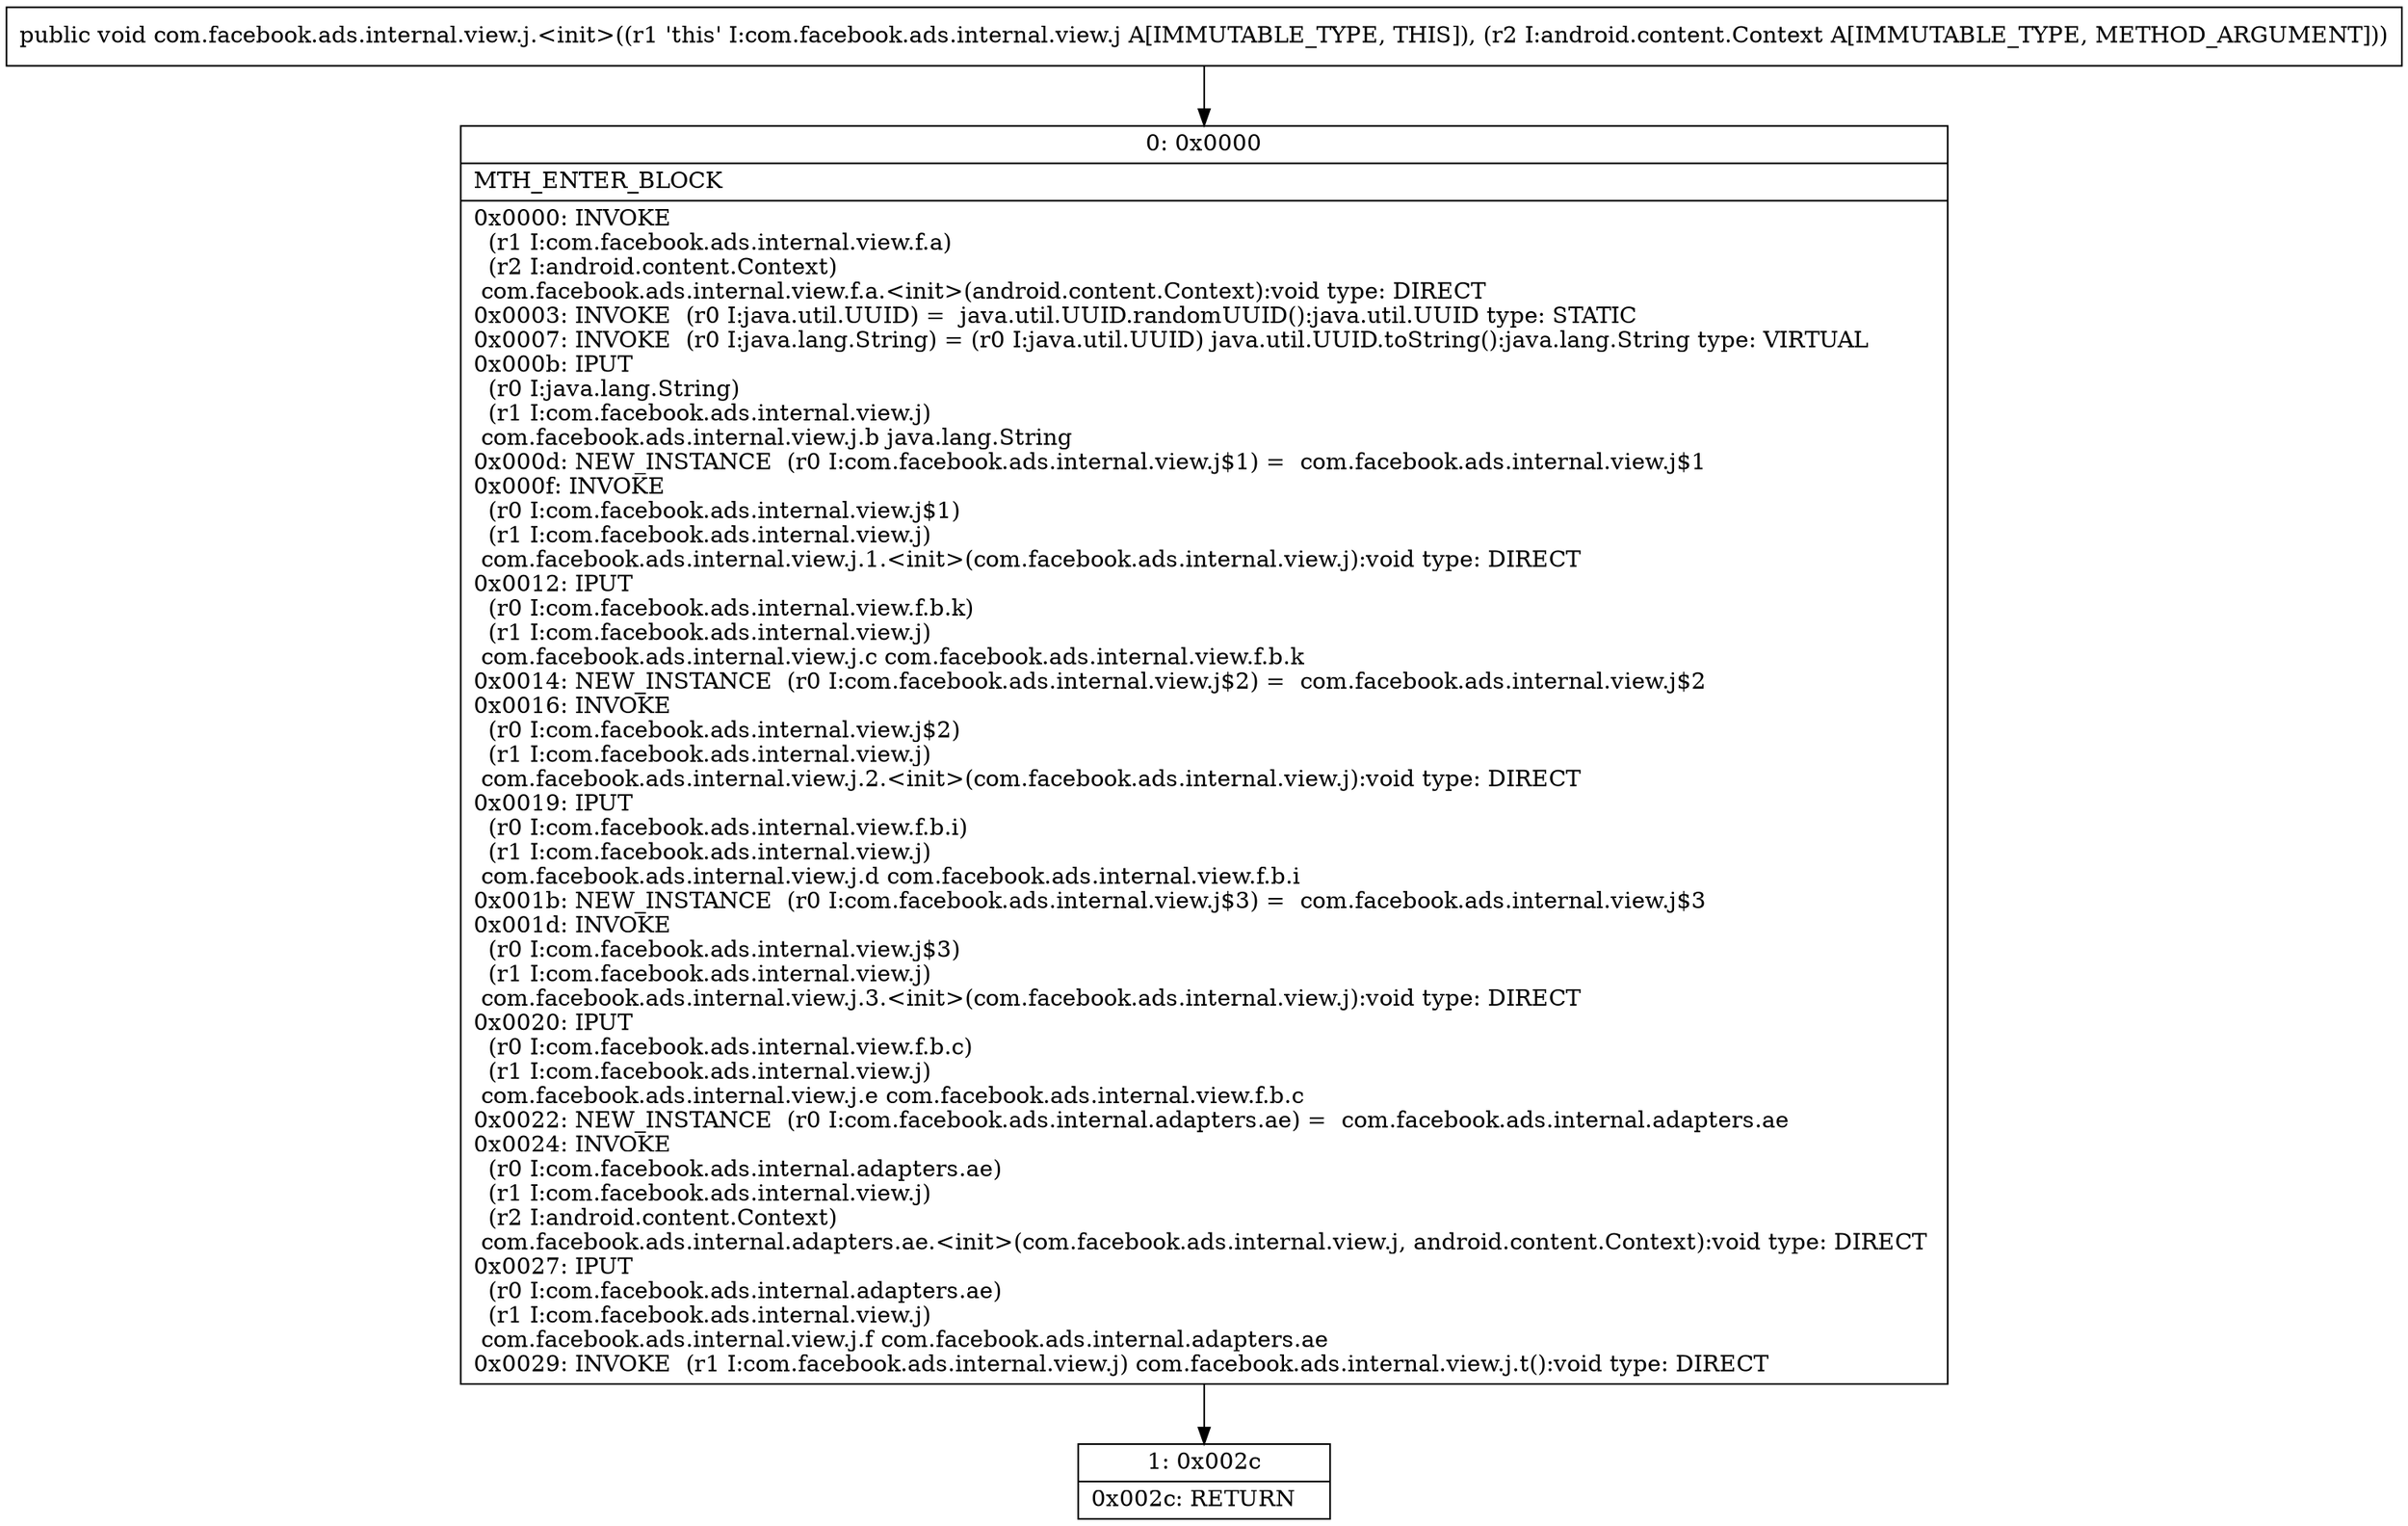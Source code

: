 digraph "CFG forcom.facebook.ads.internal.view.j.\<init\>(Landroid\/content\/Context;)V" {
Node_0 [shape=record,label="{0\:\ 0x0000|MTH_ENTER_BLOCK\l|0x0000: INVOKE  \l  (r1 I:com.facebook.ads.internal.view.f.a)\l  (r2 I:android.content.Context)\l com.facebook.ads.internal.view.f.a.\<init\>(android.content.Context):void type: DIRECT \l0x0003: INVOKE  (r0 I:java.util.UUID) =  java.util.UUID.randomUUID():java.util.UUID type: STATIC \l0x0007: INVOKE  (r0 I:java.lang.String) = (r0 I:java.util.UUID) java.util.UUID.toString():java.lang.String type: VIRTUAL \l0x000b: IPUT  \l  (r0 I:java.lang.String)\l  (r1 I:com.facebook.ads.internal.view.j)\l com.facebook.ads.internal.view.j.b java.lang.String \l0x000d: NEW_INSTANCE  (r0 I:com.facebook.ads.internal.view.j$1) =  com.facebook.ads.internal.view.j$1 \l0x000f: INVOKE  \l  (r0 I:com.facebook.ads.internal.view.j$1)\l  (r1 I:com.facebook.ads.internal.view.j)\l com.facebook.ads.internal.view.j.1.\<init\>(com.facebook.ads.internal.view.j):void type: DIRECT \l0x0012: IPUT  \l  (r0 I:com.facebook.ads.internal.view.f.b.k)\l  (r1 I:com.facebook.ads.internal.view.j)\l com.facebook.ads.internal.view.j.c com.facebook.ads.internal.view.f.b.k \l0x0014: NEW_INSTANCE  (r0 I:com.facebook.ads.internal.view.j$2) =  com.facebook.ads.internal.view.j$2 \l0x0016: INVOKE  \l  (r0 I:com.facebook.ads.internal.view.j$2)\l  (r1 I:com.facebook.ads.internal.view.j)\l com.facebook.ads.internal.view.j.2.\<init\>(com.facebook.ads.internal.view.j):void type: DIRECT \l0x0019: IPUT  \l  (r0 I:com.facebook.ads.internal.view.f.b.i)\l  (r1 I:com.facebook.ads.internal.view.j)\l com.facebook.ads.internal.view.j.d com.facebook.ads.internal.view.f.b.i \l0x001b: NEW_INSTANCE  (r0 I:com.facebook.ads.internal.view.j$3) =  com.facebook.ads.internal.view.j$3 \l0x001d: INVOKE  \l  (r0 I:com.facebook.ads.internal.view.j$3)\l  (r1 I:com.facebook.ads.internal.view.j)\l com.facebook.ads.internal.view.j.3.\<init\>(com.facebook.ads.internal.view.j):void type: DIRECT \l0x0020: IPUT  \l  (r0 I:com.facebook.ads.internal.view.f.b.c)\l  (r1 I:com.facebook.ads.internal.view.j)\l com.facebook.ads.internal.view.j.e com.facebook.ads.internal.view.f.b.c \l0x0022: NEW_INSTANCE  (r0 I:com.facebook.ads.internal.adapters.ae) =  com.facebook.ads.internal.adapters.ae \l0x0024: INVOKE  \l  (r0 I:com.facebook.ads.internal.adapters.ae)\l  (r1 I:com.facebook.ads.internal.view.j)\l  (r2 I:android.content.Context)\l com.facebook.ads.internal.adapters.ae.\<init\>(com.facebook.ads.internal.view.j, android.content.Context):void type: DIRECT \l0x0027: IPUT  \l  (r0 I:com.facebook.ads.internal.adapters.ae)\l  (r1 I:com.facebook.ads.internal.view.j)\l com.facebook.ads.internal.view.j.f com.facebook.ads.internal.adapters.ae \l0x0029: INVOKE  (r1 I:com.facebook.ads.internal.view.j) com.facebook.ads.internal.view.j.t():void type: DIRECT \l}"];
Node_1 [shape=record,label="{1\:\ 0x002c|0x002c: RETURN   \l}"];
MethodNode[shape=record,label="{public void com.facebook.ads.internal.view.j.\<init\>((r1 'this' I:com.facebook.ads.internal.view.j A[IMMUTABLE_TYPE, THIS]), (r2 I:android.content.Context A[IMMUTABLE_TYPE, METHOD_ARGUMENT])) }"];
MethodNode -> Node_0;
Node_0 -> Node_1;
}

